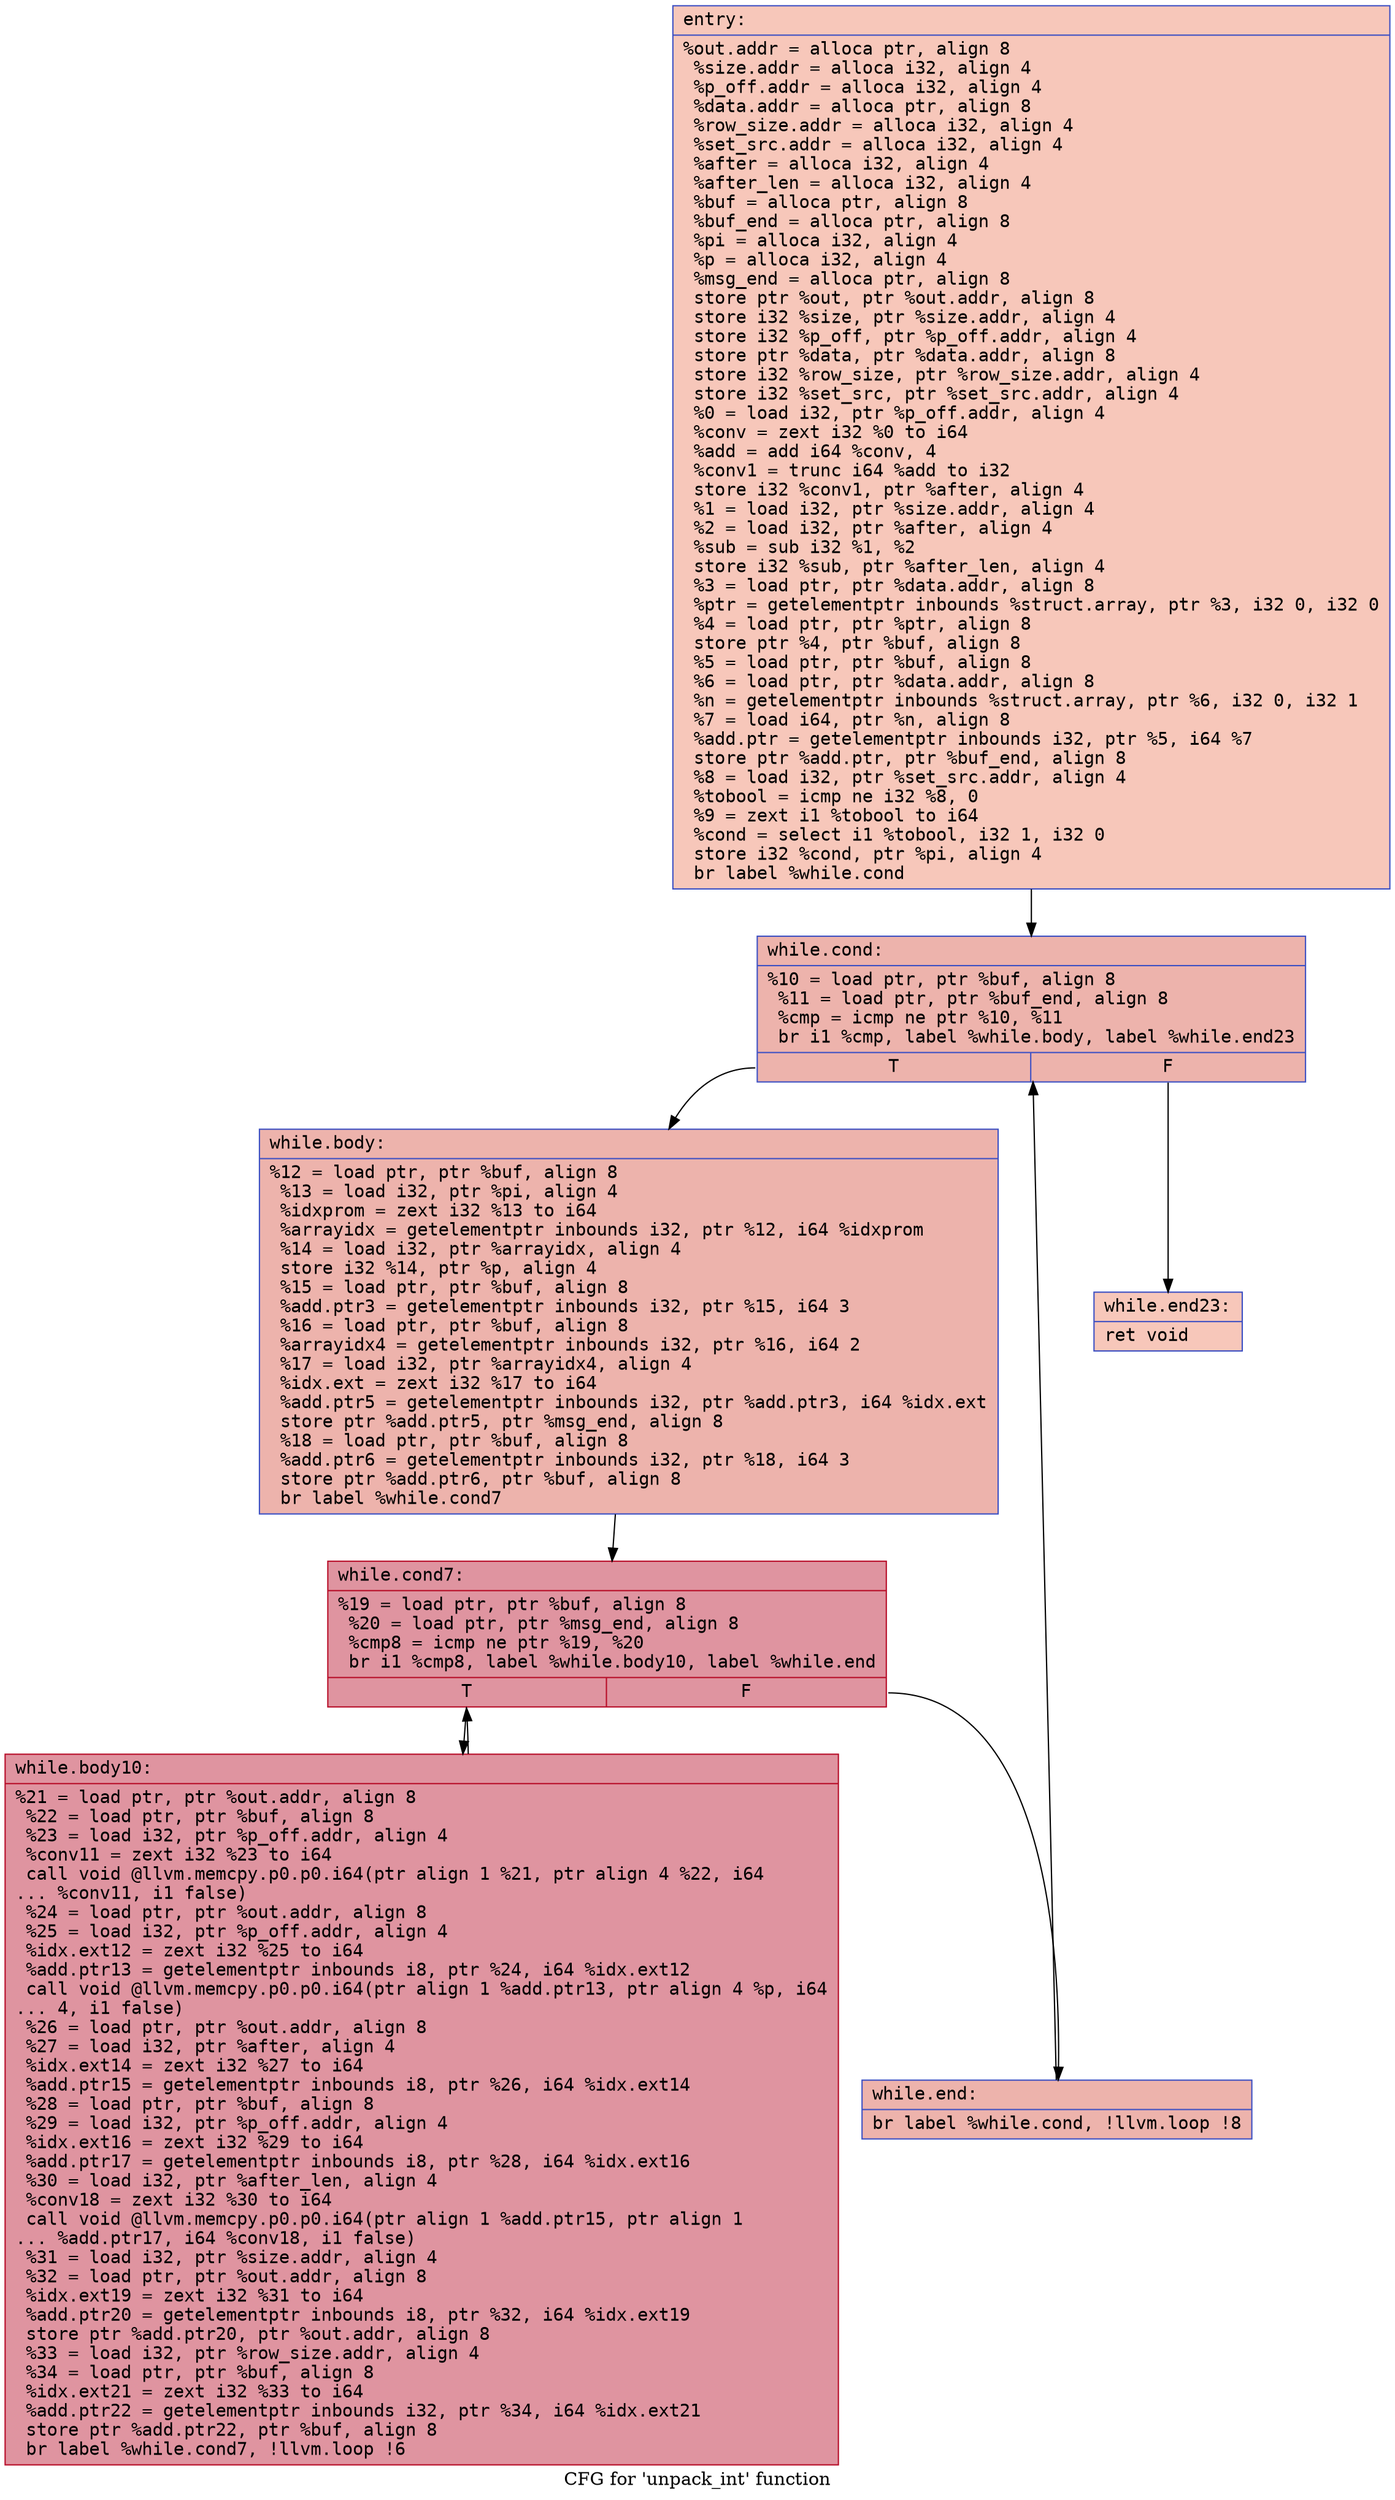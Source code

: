 digraph "CFG for 'unpack_int' function" {
	label="CFG for 'unpack_int' function";

	Node0x56419340f010 [shape=record,color="#3d50c3ff", style=filled, fillcolor="#ec7f6370" fontname="Courier",label="{entry:\l|  %out.addr = alloca ptr, align 8\l  %size.addr = alloca i32, align 4\l  %p_off.addr = alloca i32, align 4\l  %data.addr = alloca ptr, align 8\l  %row_size.addr = alloca i32, align 4\l  %set_src.addr = alloca i32, align 4\l  %after = alloca i32, align 4\l  %after_len = alloca i32, align 4\l  %buf = alloca ptr, align 8\l  %buf_end = alloca ptr, align 8\l  %pi = alloca i32, align 4\l  %p = alloca i32, align 4\l  %msg_end = alloca ptr, align 8\l  store ptr %out, ptr %out.addr, align 8\l  store i32 %size, ptr %size.addr, align 4\l  store i32 %p_off, ptr %p_off.addr, align 4\l  store ptr %data, ptr %data.addr, align 8\l  store i32 %row_size, ptr %row_size.addr, align 4\l  store i32 %set_src, ptr %set_src.addr, align 4\l  %0 = load i32, ptr %p_off.addr, align 4\l  %conv = zext i32 %0 to i64\l  %add = add i64 %conv, 4\l  %conv1 = trunc i64 %add to i32\l  store i32 %conv1, ptr %after, align 4\l  %1 = load i32, ptr %size.addr, align 4\l  %2 = load i32, ptr %after, align 4\l  %sub = sub i32 %1, %2\l  store i32 %sub, ptr %after_len, align 4\l  %3 = load ptr, ptr %data.addr, align 8\l  %ptr = getelementptr inbounds %struct.array, ptr %3, i32 0, i32 0\l  %4 = load ptr, ptr %ptr, align 8\l  store ptr %4, ptr %buf, align 8\l  %5 = load ptr, ptr %buf, align 8\l  %6 = load ptr, ptr %data.addr, align 8\l  %n = getelementptr inbounds %struct.array, ptr %6, i32 0, i32 1\l  %7 = load i64, ptr %n, align 8\l  %add.ptr = getelementptr inbounds i32, ptr %5, i64 %7\l  store ptr %add.ptr, ptr %buf_end, align 8\l  %8 = load i32, ptr %set_src.addr, align 4\l  %tobool = icmp ne i32 %8, 0\l  %9 = zext i1 %tobool to i64\l  %cond = select i1 %tobool, i32 1, i32 0\l  store i32 %cond, ptr %pi, align 4\l  br label %while.cond\l}"];
	Node0x56419340f010 -> Node0x564193411250[tooltip="entry -> while.cond\nProbability 100.00%" ];
	Node0x564193411250 [shape=record,color="#3d50c3ff", style=filled, fillcolor="#d6524470" fontname="Courier",label="{while.cond:\l|  %10 = load ptr, ptr %buf, align 8\l  %11 = load ptr, ptr %buf_end, align 8\l  %cmp = icmp ne ptr %10, %11\l  br i1 %cmp, label %while.body, label %while.end23\l|{<s0>T|<s1>F}}"];
	Node0x564193411250:s0 -> Node0x5641934114f0[tooltip="while.cond -> while.body\nProbability 96.88%" ];
	Node0x564193411250:s1 -> Node0x564193411570[tooltip="while.cond -> while.end23\nProbability 3.12%" ];
	Node0x5641934114f0 [shape=record,color="#3d50c3ff", style=filled, fillcolor="#d6524470" fontname="Courier",label="{while.body:\l|  %12 = load ptr, ptr %buf, align 8\l  %13 = load i32, ptr %pi, align 4\l  %idxprom = zext i32 %13 to i64\l  %arrayidx = getelementptr inbounds i32, ptr %12, i64 %idxprom\l  %14 = load i32, ptr %arrayidx, align 4\l  store i32 %14, ptr %p, align 4\l  %15 = load ptr, ptr %buf, align 8\l  %add.ptr3 = getelementptr inbounds i32, ptr %15, i64 3\l  %16 = load ptr, ptr %buf, align 8\l  %arrayidx4 = getelementptr inbounds i32, ptr %16, i64 2\l  %17 = load i32, ptr %arrayidx4, align 4\l  %idx.ext = zext i32 %17 to i64\l  %add.ptr5 = getelementptr inbounds i32, ptr %add.ptr3, i64 %idx.ext\l  store ptr %add.ptr5, ptr %msg_end, align 8\l  %18 = load ptr, ptr %buf, align 8\l  %add.ptr6 = getelementptr inbounds i32, ptr %18, i64 3\l  store ptr %add.ptr6, ptr %buf, align 8\l  br label %while.cond7\l}"];
	Node0x5641934114f0 -> Node0x564193412130[tooltip="while.body -> while.cond7\nProbability 100.00%" ];
	Node0x564193412130 [shape=record,color="#b70d28ff", style=filled, fillcolor="#b70d2870" fontname="Courier",label="{while.cond7:\l|  %19 = load ptr, ptr %buf, align 8\l  %20 = load ptr, ptr %msg_end, align 8\l  %cmp8 = icmp ne ptr %19, %20\l  br i1 %cmp8, label %while.body10, label %while.end\l|{<s0>T|<s1>F}}"];
	Node0x564193412130:s0 -> Node0x5641934123d0[tooltip="while.cond7 -> while.body10\nProbability 96.88%" ];
	Node0x564193412130:s1 -> Node0x564193412450[tooltip="while.cond7 -> while.end\nProbability 3.12%" ];
	Node0x5641934123d0 [shape=record,color="#b70d28ff", style=filled, fillcolor="#b70d2870" fontname="Courier",label="{while.body10:\l|  %21 = load ptr, ptr %out.addr, align 8\l  %22 = load ptr, ptr %buf, align 8\l  %23 = load i32, ptr %p_off.addr, align 4\l  %conv11 = zext i32 %23 to i64\l  call void @llvm.memcpy.p0.p0.i64(ptr align 1 %21, ptr align 4 %22, i64\l... %conv11, i1 false)\l  %24 = load ptr, ptr %out.addr, align 8\l  %25 = load i32, ptr %p_off.addr, align 4\l  %idx.ext12 = zext i32 %25 to i64\l  %add.ptr13 = getelementptr inbounds i8, ptr %24, i64 %idx.ext12\l  call void @llvm.memcpy.p0.p0.i64(ptr align 1 %add.ptr13, ptr align 4 %p, i64\l... 4, i1 false)\l  %26 = load ptr, ptr %out.addr, align 8\l  %27 = load i32, ptr %after, align 4\l  %idx.ext14 = zext i32 %27 to i64\l  %add.ptr15 = getelementptr inbounds i8, ptr %26, i64 %idx.ext14\l  %28 = load ptr, ptr %buf, align 8\l  %29 = load i32, ptr %p_off.addr, align 4\l  %idx.ext16 = zext i32 %29 to i64\l  %add.ptr17 = getelementptr inbounds i8, ptr %28, i64 %idx.ext16\l  %30 = load i32, ptr %after_len, align 4\l  %conv18 = zext i32 %30 to i64\l  call void @llvm.memcpy.p0.p0.i64(ptr align 1 %add.ptr15, ptr align 1\l... %add.ptr17, i64 %conv18, i1 false)\l  %31 = load i32, ptr %size.addr, align 4\l  %32 = load ptr, ptr %out.addr, align 8\l  %idx.ext19 = zext i32 %31 to i64\l  %add.ptr20 = getelementptr inbounds i8, ptr %32, i64 %idx.ext19\l  store ptr %add.ptr20, ptr %out.addr, align 8\l  %33 = load i32, ptr %row_size.addr, align 4\l  %34 = load ptr, ptr %buf, align 8\l  %idx.ext21 = zext i32 %33 to i64\l  %add.ptr22 = getelementptr inbounds i32, ptr %34, i64 %idx.ext21\l  store ptr %add.ptr22, ptr %buf, align 8\l  br label %while.cond7, !llvm.loop !6\l}"];
	Node0x5641934123d0 -> Node0x564193412130[tooltip="while.body10 -> while.cond7\nProbability 100.00%" ];
	Node0x564193412450 [shape=record,color="#3d50c3ff", style=filled, fillcolor="#d6524470" fontname="Courier",label="{while.end:\l|  br label %while.cond, !llvm.loop !8\l}"];
	Node0x564193412450 -> Node0x564193411250[tooltip="while.end -> while.cond\nProbability 100.00%" ];
	Node0x564193411570 [shape=record,color="#3d50c3ff", style=filled, fillcolor="#ec7f6370" fontname="Courier",label="{while.end23:\l|  ret void\l}"];
}
